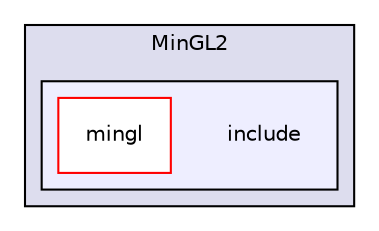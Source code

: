 digraph "/home/alexandre/Documents/sae_pacman/MinGL2/include" {
  compound=true
  node [ fontsize="10", fontname="Helvetica"];
  edge [ labelfontsize="10", labelfontname="Helvetica"];
  subgraph clusterdir_294940efba15fec3d7d548da5df03057 {
    graph [ bgcolor="#ddddee", pencolor="black", label="MinGL2" fontname="Helvetica", fontsize="10", URL="dir_294940efba15fec3d7d548da5df03057.html"]
  subgraph clusterdir_ae291cc27e75980bdaeeec13fe1d2128 {
    graph [ bgcolor="#eeeeff", pencolor="black", label="" URL="dir_ae291cc27e75980bdaeeec13fe1d2128.html"];
    dir_ae291cc27e75980bdaeeec13fe1d2128 [shape=plaintext label="include"];
  dir_f8c624517f1fa416a29e3faa06af59b8 [shape=box label="mingl" fillcolor="white" style="filled" color="red" URL="dir_f8c624517f1fa416a29e3faa06af59b8.html"];
  }
  }
}

